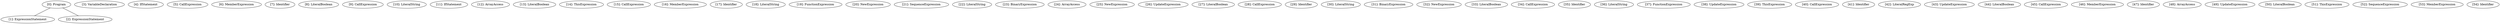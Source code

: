 // Result
graph {
	0 [label="[0]: Program"]
	1 [label="[1]: ExpressionStatement"]
	2 [label="[2]: ExpressionStatement"]
	3 [label="[3]: VariableDeclaration"]
	4 [label="[4]: IfStatement"]
	5 [label="[5]: CallExpression"]
	6 [label="[6]: MemberExpression"]
	7 [label="[7]: Identifier"]
	8 [label="[8]: LiteralBoolean"]
	9 [label="[9]: CallExpression"]
	10 [label="[10]: LiteralString"]
	11 [label="[11]: IfStatement"]
	12 [label="[12]: ArrayAccess"]
	13 [label="[13]: LiteralBoolean"]
	14 [label="[14]: ThisExpression"]
	15 [label="[15]: CallExpression"]
	16 [label="[16]: MemberExpression"]
	17 [label="[17]: Identifier"]
	18 [label="[18]: LiteralString"]
	19 [label="[19]: FunctionExpression"]
	20 [label="[20]: NewExpression"]
	21 [label="[21]: SequenceExpression"]
	22 [label="[22]: LiteralString"]
	23 [label="[23]: BinaryExpression"]
	24 [label="[24]: ArrayAccess"]
	25 [label="[25]: NewExpression"]
	26 [label="[26]: UpdateExpression"]
	27 [label="[27]: LiteralBoolean"]
	28 [label="[28]: CallExpression"]
	29 [label="[29]: Identifier"]
	30 [label="[30]: LiteralString"]
	31 [label="[31]: BinaryExpression"]
	32 [label="[32]: NewExpression"]
	33 [label="[33]: LiteralBoolean"]
	34 [label="[34]: CallExpression"]
	35 [label="[35]: Identifier"]
	36 [label="[36]: LiteralString"]
	37 [label="[37]: FunctionExpression"]
	38 [label="[38]: UpdateExpression"]
	39 [label="[39]: ThisExpression"]
	40 [label="[40]: CallExpression"]
	41 [label="[41]: Identifier"]
	42 [label="[42]: LiteralRegExp"]
	43 [label="[43]: UpdateExpression"]
	44 [label="[44]: LiteralBoolean"]
	45 [label="[45]: CallExpression"]
	46 [label="[46]: MemberExpression"]
	47 [label="[47]: Identifier"]
	48 [label="[48]: ArrayAccess"]
	49 [label="[49]: UpdateExpression"]
	50 [label="[50]: LiteralBoolean"]
	51 [label="[51]: ThisExpression"]
	52 [label="[52]: SequenceExpression"]
	53 [label="[53]: MemberExpression"]
	54 [label="[54]: Identifier"]
	0 -- 1
	0 -- 2
}
